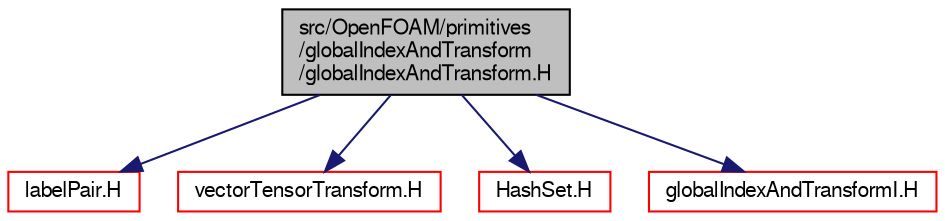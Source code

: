 digraph "src/OpenFOAM/primitives/globalIndexAndTransform/globalIndexAndTransform.H"
{
  bgcolor="transparent";
  edge [fontname="FreeSans",fontsize="10",labelfontname="FreeSans",labelfontsize="10"];
  node [fontname="FreeSans",fontsize="10",shape=record];
  Node0 [label="src/OpenFOAM/primitives\l/globalIndexAndTransform\l/globalIndexAndTransform.H",height=0.2,width=0.4,color="black", fillcolor="grey75", style="filled", fontcolor="black"];
  Node0 -> Node1 [color="midnightblue",fontsize="10",style="solid",fontname="FreeSans"];
  Node1 [label="labelPair.H",height=0.2,width=0.4,color="red",URL="$a12431.html"];
  Node0 -> Node75 [color="midnightblue",fontsize="10",style="solid",fontname="FreeSans"];
  Node75 [label="vectorTensorTransform.H",height=0.2,width=0.4,color="red",URL="$a12326.html"];
  Node0 -> Node123 [color="midnightblue",fontsize="10",style="solid",fontname="FreeSans"];
  Node123 [label="HashSet.H",height=0.2,width=0.4,color="red",URL="$a08471.html"];
  Node0 -> Node125 [color="midnightblue",fontsize="10",style="solid",fontname="FreeSans"];
  Node125 [label="globalIndexAndTransformI.H",height=0.2,width=0.4,color="red",URL="$a12320.html"];
}
